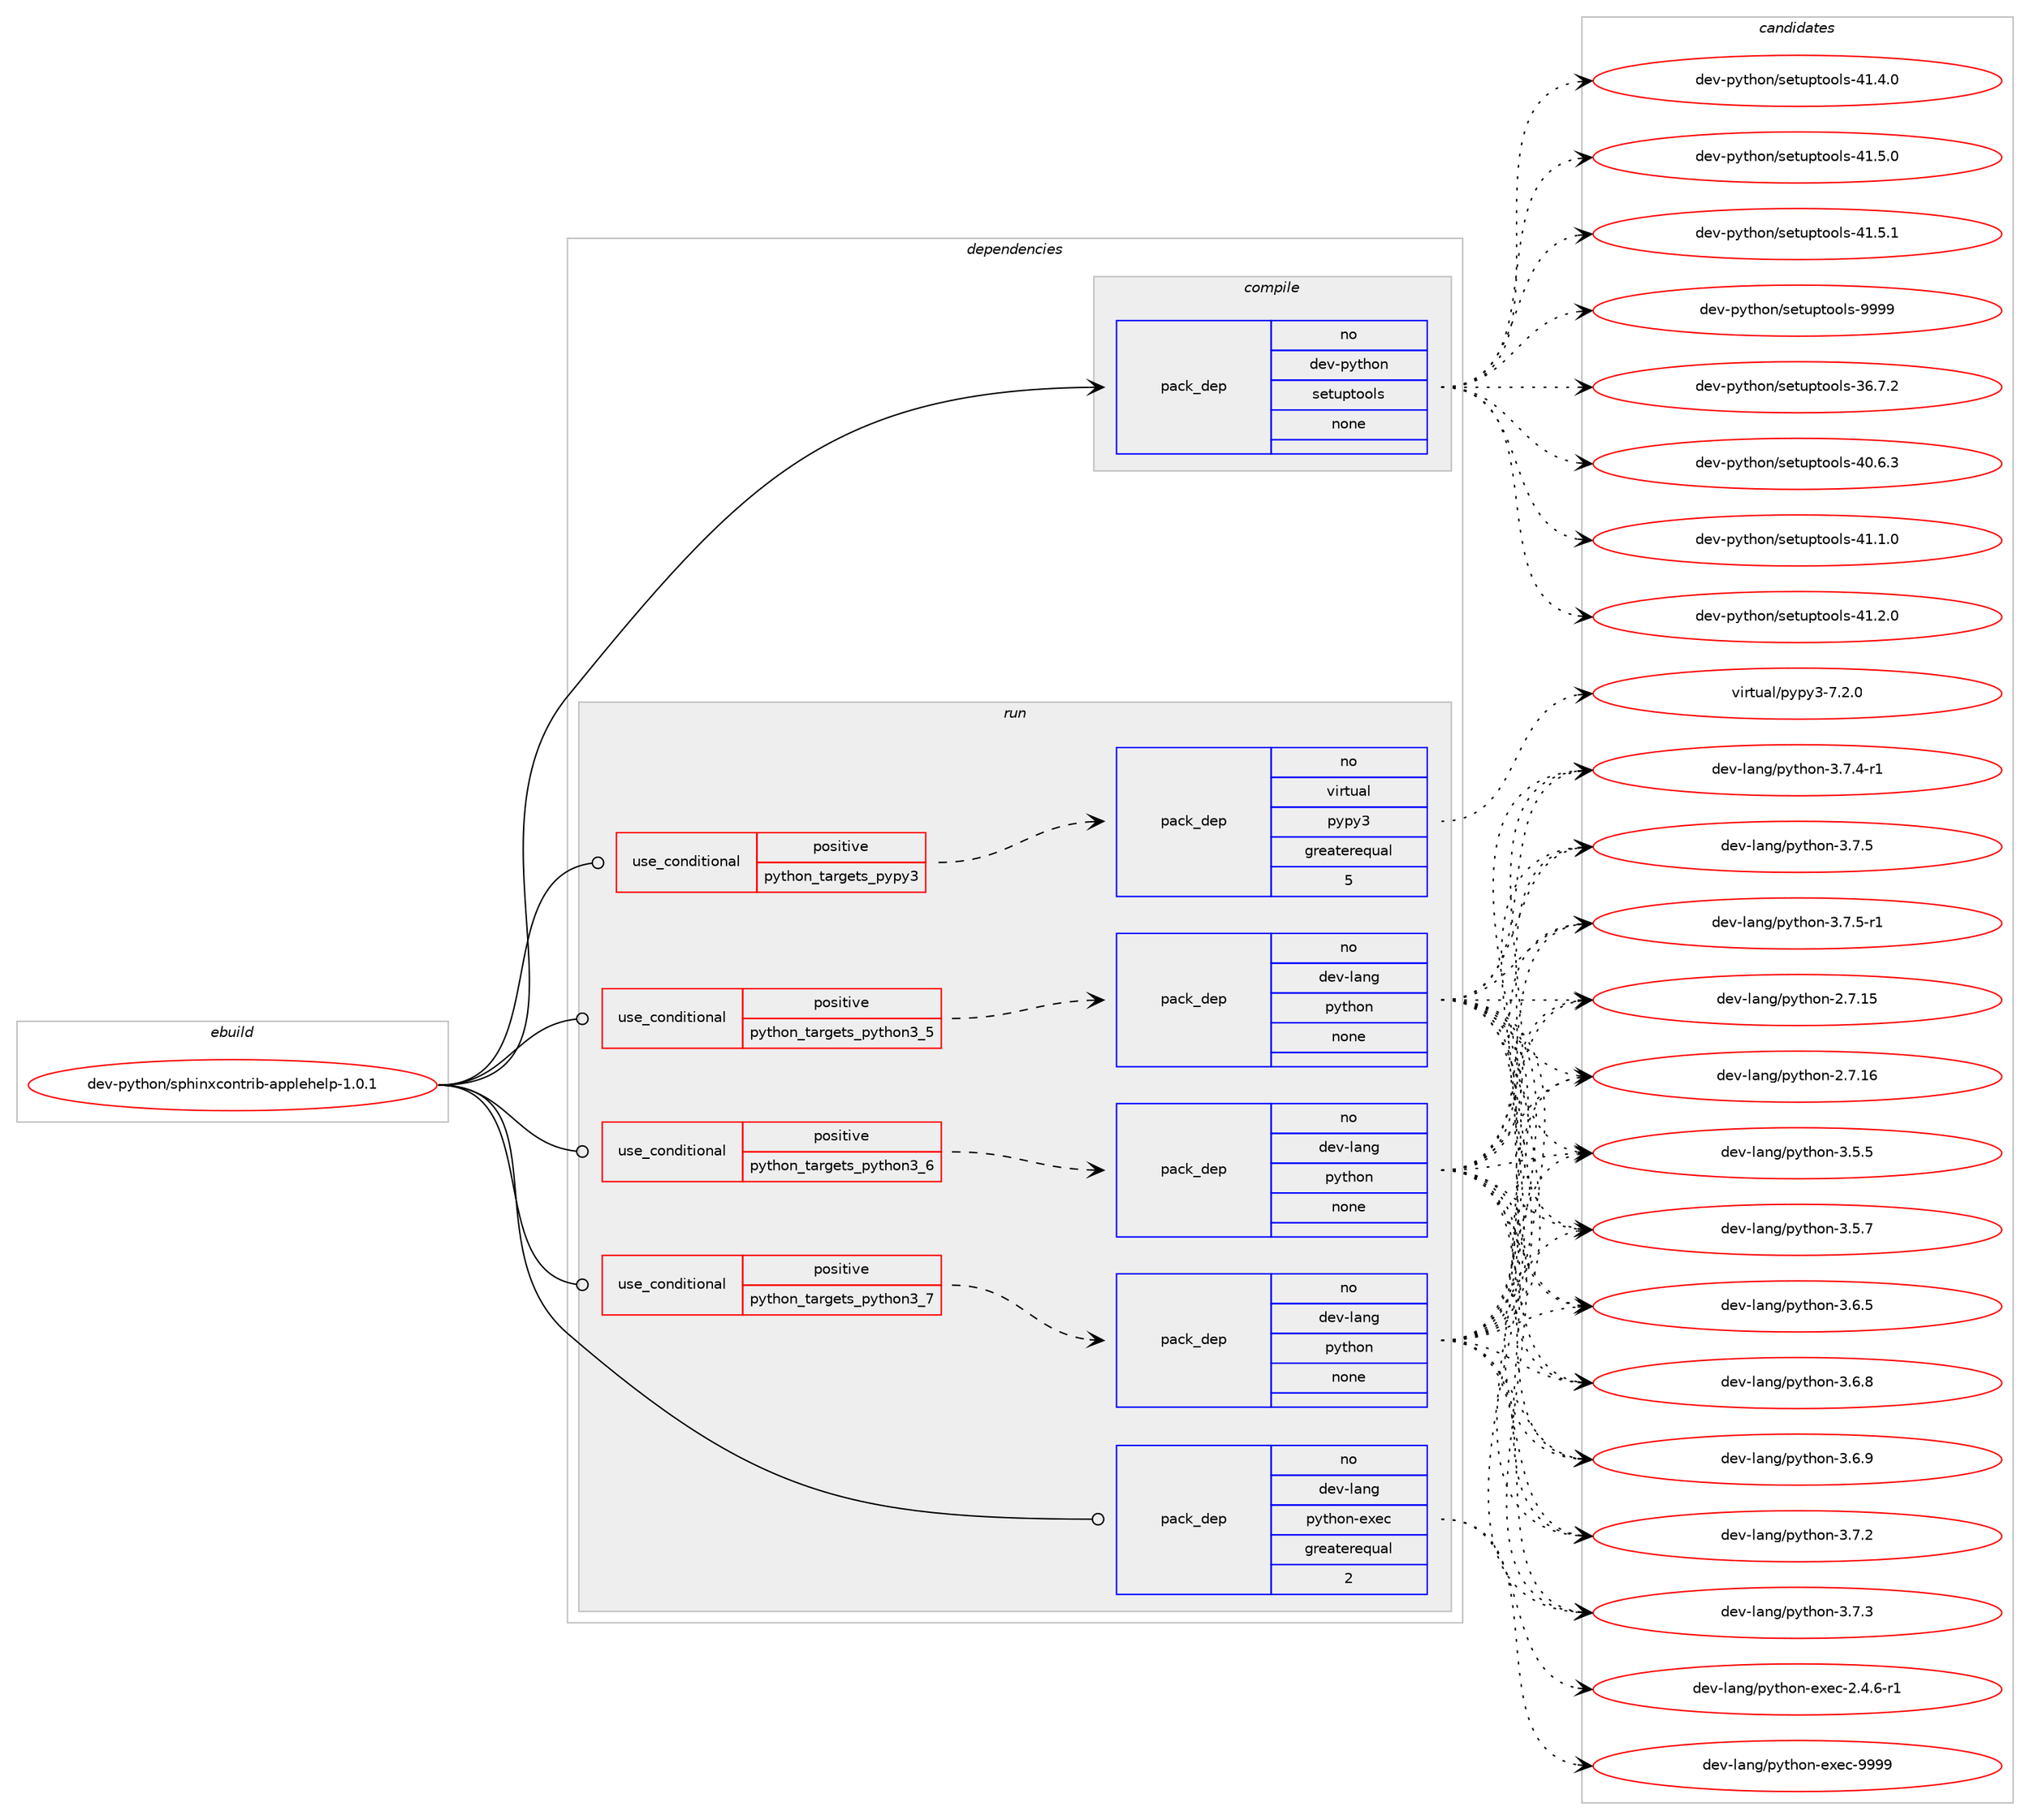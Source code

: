 digraph prolog {

# *************
# Graph options
# *************

newrank=true;
concentrate=true;
compound=true;
graph [rankdir=LR,fontname=Helvetica,fontsize=10,ranksep=1.5];#, ranksep=2.5, nodesep=0.2];
edge  [arrowhead=vee];
node  [fontname=Helvetica,fontsize=10];

# **********
# The ebuild
# **********

subgraph cluster_leftcol {
color=gray;
rank=same;
label=<<i>ebuild</i>>;
id [label="dev-python/sphinxcontrib-applehelp-1.0.1", color=red, width=4, href="../dev-python/sphinxcontrib-applehelp-1.0.1.svg"];
}

# ****************
# The dependencies
# ****************

subgraph cluster_midcol {
color=gray;
label=<<i>dependencies</i>>;
subgraph cluster_compile {
fillcolor="#eeeeee";
style=filled;
label=<<i>compile</i>>;
subgraph pack476670 {
dependency638256 [label=<<TABLE BORDER="0" CELLBORDER="1" CELLSPACING="0" CELLPADDING="4" WIDTH="220"><TR><TD ROWSPAN="6" CELLPADDING="30">pack_dep</TD></TR><TR><TD WIDTH="110">no</TD></TR><TR><TD>dev-python</TD></TR><TR><TD>setuptools</TD></TR><TR><TD>none</TD></TR><TR><TD></TD></TR></TABLE>>, shape=none, color=blue];
}
id:e -> dependency638256:w [weight=20,style="solid",arrowhead="vee"];
}
subgraph cluster_compileandrun {
fillcolor="#eeeeee";
style=filled;
label=<<i>compile and run</i>>;
}
subgraph cluster_run {
fillcolor="#eeeeee";
style=filled;
label=<<i>run</i>>;
subgraph cond149705 {
dependency638257 [label=<<TABLE BORDER="0" CELLBORDER="1" CELLSPACING="0" CELLPADDING="4"><TR><TD ROWSPAN="3" CELLPADDING="10">use_conditional</TD></TR><TR><TD>positive</TD></TR><TR><TD>python_targets_pypy3</TD></TR></TABLE>>, shape=none, color=red];
subgraph pack476671 {
dependency638258 [label=<<TABLE BORDER="0" CELLBORDER="1" CELLSPACING="0" CELLPADDING="4" WIDTH="220"><TR><TD ROWSPAN="6" CELLPADDING="30">pack_dep</TD></TR><TR><TD WIDTH="110">no</TD></TR><TR><TD>virtual</TD></TR><TR><TD>pypy3</TD></TR><TR><TD>greaterequal</TD></TR><TR><TD>5</TD></TR></TABLE>>, shape=none, color=blue];
}
dependency638257:e -> dependency638258:w [weight=20,style="dashed",arrowhead="vee"];
}
id:e -> dependency638257:w [weight=20,style="solid",arrowhead="odot"];
subgraph cond149706 {
dependency638259 [label=<<TABLE BORDER="0" CELLBORDER="1" CELLSPACING="0" CELLPADDING="4"><TR><TD ROWSPAN="3" CELLPADDING="10">use_conditional</TD></TR><TR><TD>positive</TD></TR><TR><TD>python_targets_python3_5</TD></TR></TABLE>>, shape=none, color=red];
subgraph pack476672 {
dependency638260 [label=<<TABLE BORDER="0" CELLBORDER="1" CELLSPACING="0" CELLPADDING="4" WIDTH="220"><TR><TD ROWSPAN="6" CELLPADDING="30">pack_dep</TD></TR><TR><TD WIDTH="110">no</TD></TR><TR><TD>dev-lang</TD></TR><TR><TD>python</TD></TR><TR><TD>none</TD></TR><TR><TD></TD></TR></TABLE>>, shape=none, color=blue];
}
dependency638259:e -> dependency638260:w [weight=20,style="dashed",arrowhead="vee"];
}
id:e -> dependency638259:w [weight=20,style="solid",arrowhead="odot"];
subgraph cond149707 {
dependency638261 [label=<<TABLE BORDER="0" CELLBORDER="1" CELLSPACING="0" CELLPADDING="4"><TR><TD ROWSPAN="3" CELLPADDING="10">use_conditional</TD></TR><TR><TD>positive</TD></TR><TR><TD>python_targets_python3_6</TD></TR></TABLE>>, shape=none, color=red];
subgraph pack476673 {
dependency638262 [label=<<TABLE BORDER="0" CELLBORDER="1" CELLSPACING="0" CELLPADDING="4" WIDTH="220"><TR><TD ROWSPAN="6" CELLPADDING="30">pack_dep</TD></TR><TR><TD WIDTH="110">no</TD></TR><TR><TD>dev-lang</TD></TR><TR><TD>python</TD></TR><TR><TD>none</TD></TR><TR><TD></TD></TR></TABLE>>, shape=none, color=blue];
}
dependency638261:e -> dependency638262:w [weight=20,style="dashed",arrowhead="vee"];
}
id:e -> dependency638261:w [weight=20,style="solid",arrowhead="odot"];
subgraph cond149708 {
dependency638263 [label=<<TABLE BORDER="0" CELLBORDER="1" CELLSPACING="0" CELLPADDING="4"><TR><TD ROWSPAN="3" CELLPADDING="10">use_conditional</TD></TR><TR><TD>positive</TD></TR><TR><TD>python_targets_python3_7</TD></TR></TABLE>>, shape=none, color=red];
subgraph pack476674 {
dependency638264 [label=<<TABLE BORDER="0" CELLBORDER="1" CELLSPACING="0" CELLPADDING="4" WIDTH="220"><TR><TD ROWSPAN="6" CELLPADDING="30">pack_dep</TD></TR><TR><TD WIDTH="110">no</TD></TR><TR><TD>dev-lang</TD></TR><TR><TD>python</TD></TR><TR><TD>none</TD></TR><TR><TD></TD></TR></TABLE>>, shape=none, color=blue];
}
dependency638263:e -> dependency638264:w [weight=20,style="dashed",arrowhead="vee"];
}
id:e -> dependency638263:w [weight=20,style="solid",arrowhead="odot"];
subgraph pack476675 {
dependency638265 [label=<<TABLE BORDER="0" CELLBORDER="1" CELLSPACING="0" CELLPADDING="4" WIDTH="220"><TR><TD ROWSPAN="6" CELLPADDING="30">pack_dep</TD></TR><TR><TD WIDTH="110">no</TD></TR><TR><TD>dev-lang</TD></TR><TR><TD>python-exec</TD></TR><TR><TD>greaterequal</TD></TR><TR><TD>2</TD></TR></TABLE>>, shape=none, color=blue];
}
id:e -> dependency638265:w [weight=20,style="solid",arrowhead="odot"];
}
}

# **************
# The candidates
# **************

subgraph cluster_choices {
rank=same;
color=gray;
label=<<i>candidates</i>>;

subgraph choice476670 {
color=black;
nodesep=1;
choice100101118451121211161041111104711510111611711211611111110811545515446554650 [label="dev-python/setuptools-36.7.2", color=red, width=4,href="../dev-python/setuptools-36.7.2.svg"];
choice100101118451121211161041111104711510111611711211611111110811545524846544651 [label="dev-python/setuptools-40.6.3", color=red, width=4,href="../dev-python/setuptools-40.6.3.svg"];
choice100101118451121211161041111104711510111611711211611111110811545524946494648 [label="dev-python/setuptools-41.1.0", color=red, width=4,href="../dev-python/setuptools-41.1.0.svg"];
choice100101118451121211161041111104711510111611711211611111110811545524946504648 [label="dev-python/setuptools-41.2.0", color=red, width=4,href="../dev-python/setuptools-41.2.0.svg"];
choice100101118451121211161041111104711510111611711211611111110811545524946524648 [label="dev-python/setuptools-41.4.0", color=red, width=4,href="../dev-python/setuptools-41.4.0.svg"];
choice100101118451121211161041111104711510111611711211611111110811545524946534648 [label="dev-python/setuptools-41.5.0", color=red, width=4,href="../dev-python/setuptools-41.5.0.svg"];
choice100101118451121211161041111104711510111611711211611111110811545524946534649 [label="dev-python/setuptools-41.5.1", color=red, width=4,href="../dev-python/setuptools-41.5.1.svg"];
choice10010111845112121116104111110471151011161171121161111111081154557575757 [label="dev-python/setuptools-9999", color=red, width=4,href="../dev-python/setuptools-9999.svg"];
dependency638256:e -> choice100101118451121211161041111104711510111611711211611111110811545515446554650:w [style=dotted,weight="100"];
dependency638256:e -> choice100101118451121211161041111104711510111611711211611111110811545524846544651:w [style=dotted,weight="100"];
dependency638256:e -> choice100101118451121211161041111104711510111611711211611111110811545524946494648:w [style=dotted,weight="100"];
dependency638256:e -> choice100101118451121211161041111104711510111611711211611111110811545524946504648:w [style=dotted,weight="100"];
dependency638256:e -> choice100101118451121211161041111104711510111611711211611111110811545524946524648:w [style=dotted,weight="100"];
dependency638256:e -> choice100101118451121211161041111104711510111611711211611111110811545524946534648:w [style=dotted,weight="100"];
dependency638256:e -> choice100101118451121211161041111104711510111611711211611111110811545524946534649:w [style=dotted,weight="100"];
dependency638256:e -> choice10010111845112121116104111110471151011161171121161111111081154557575757:w [style=dotted,weight="100"];
}
subgraph choice476671 {
color=black;
nodesep=1;
choice118105114116117971084711212111212151455546504648 [label="virtual/pypy3-7.2.0", color=red, width=4,href="../virtual/pypy3-7.2.0.svg"];
dependency638258:e -> choice118105114116117971084711212111212151455546504648:w [style=dotted,weight="100"];
}
subgraph choice476672 {
color=black;
nodesep=1;
choice10010111845108971101034711212111610411111045504655464953 [label="dev-lang/python-2.7.15", color=red, width=4,href="../dev-lang/python-2.7.15.svg"];
choice10010111845108971101034711212111610411111045504655464954 [label="dev-lang/python-2.7.16", color=red, width=4,href="../dev-lang/python-2.7.16.svg"];
choice100101118451089711010347112121116104111110455146534653 [label="dev-lang/python-3.5.5", color=red, width=4,href="../dev-lang/python-3.5.5.svg"];
choice100101118451089711010347112121116104111110455146534655 [label="dev-lang/python-3.5.7", color=red, width=4,href="../dev-lang/python-3.5.7.svg"];
choice100101118451089711010347112121116104111110455146544653 [label="dev-lang/python-3.6.5", color=red, width=4,href="../dev-lang/python-3.6.5.svg"];
choice100101118451089711010347112121116104111110455146544656 [label="dev-lang/python-3.6.8", color=red, width=4,href="../dev-lang/python-3.6.8.svg"];
choice100101118451089711010347112121116104111110455146544657 [label="dev-lang/python-3.6.9", color=red, width=4,href="../dev-lang/python-3.6.9.svg"];
choice100101118451089711010347112121116104111110455146554650 [label="dev-lang/python-3.7.2", color=red, width=4,href="../dev-lang/python-3.7.2.svg"];
choice100101118451089711010347112121116104111110455146554651 [label="dev-lang/python-3.7.3", color=red, width=4,href="../dev-lang/python-3.7.3.svg"];
choice1001011184510897110103471121211161041111104551465546524511449 [label="dev-lang/python-3.7.4-r1", color=red, width=4,href="../dev-lang/python-3.7.4-r1.svg"];
choice100101118451089711010347112121116104111110455146554653 [label="dev-lang/python-3.7.5", color=red, width=4,href="../dev-lang/python-3.7.5.svg"];
choice1001011184510897110103471121211161041111104551465546534511449 [label="dev-lang/python-3.7.5-r1", color=red, width=4,href="../dev-lang/python-3.7.5-r1.svg"];
dependency638260:e -> choice10010111845108971101034711212111610411111045504655464953:w [style=dotted,weight="100"];
dependency638260:e -> choice10010111845108971101034711212111610411111045504655464954:w [style=dotted,weight="100"];
dependency638260:e -> choice100101118451089711010347112121116104111110455146534653:w [style=dotted,weight="100"];
dependency638260:e -> choice100101118451089711010347112121116104111110455146534655:w [style=dotted,weight="100"];
dependency638260:e -> choice100101118451089711010347112121116104111110455146544653:w [style=dotted,weight="100"];
dependency638260:e -> choice100101118451089711010347112121116104111110455146544656:w [style=dotted,weight="100"];
dependency638260:e -> choice100101118451089711010347112121116104111110455146544657:w [style=dotted,weight="100"];
dependency638260:e -> choice100101118451089711010347112121116104111110455146554650:w [style=dotted,weight="100"];
dependency638260:e -> choice100101118451089711010347112121116104111110455146554651:w [style=dotted,weight="100"];
dependency638260:e -> choice1001011184510897110103471121211161041111104551465546524511449:w [style=dotted,weight="100"];
dependency638260:e -> choice100101118451089711010347112121116104111110455146554653:w [style=dotted,weight="100"];
dependency638260:e -> choice1001011184510897110103471121211161041111104551465546534511449:w [style=dotted,weight="100"];
}
subgraph choice476673 {
color=black;
nodesep=1;
choice10010111845108971101034711212111610411111045504655464953 [label="dev-lang/python-2.7.15", color=red, width=4,href="../dev-lang/python-2.7.15.svg"];
choice10010111845108971101034711212111610411111045504655464954 [label="dev-lang/python-2.7.16", color=red, width=4,href="../dev-lang/python-2.7.16.svg"];
choice100101118451089711010347112121116104111110455146534653 [label="dev-lang/python-3.5.5", color=red, width=4,href="../dev-lang/python-3.5.5.svg"];
choice100101118451089711010347112121116104111110455146534655 [label="dev-lang/python-3.5.7", color=red, width=4,href="../dev-lang/python-3.5.7.svg"];
choice100101118451089711010347112121116104111110455146544653 [label="dev-lang/python-3.6.5", color=red, width=4,href="../dev-lang/python-3.6.5.svg"];
choice100101118451089711010347112121116104111110455146544656 [label="dev-lang/python-3.6.8", color=red, width=4,href="../dev-lang/python-3.6.8.svg"];
choice100101118451089711010347112121116104111110455146544657 [label="dev-lang/python-3.6.9", color=red, width=4,href="../dev-lang/python-3.6.9.svg"];
choice100101118451089711010347112121116104111110455146554650 [label="dev-lang/python-3.7.2", color=red, width=4,href="../dev-lang/python-3.7.2.svg"];
choice100101118451089711010347112121116104111110455146554651 [label="dev-lang/python-3.7.3", color=red, width=4,href="../dev-lang/python-3.7.3.svg"];
choice1001011184510897110103471121211161041111104551465546524511449 [label="dev-lang/python-3.7.4-r1", color=red, width=4,href="../dev-lang/python-3.7.4-r1.svg"];
choice100101118451089711010347112121116104111110455146554653 [label="dev-lang/python-3.7.5", color=red, width=4,href="../dev-lang/python-3.7.5.svg"];
choice1001011184510897110103471121211161041111104551465546534511449 [label="dev-lang/python-3.7.5-r1", color=red, width=4,href="../dev-lang/python-3.7.5-r1.svg"];
dependency638262:e -> choice10010111845108971101034711212111610411111045504655464953:w [style=dotted,weight="100"];
dependency638262:e -> choice10010111845108971101034711212111610411111045504655464954:w [style=dotted,weight="100"];
dependency638262:e -> choice100101118451089711010347112121116104111110455146534653:w [style=dotted,weight="100"];
dependency638262:e -> choice100101118451089711010347112121116104111110455146534655:w [style=dotted,weight="100"];
dependency638262:e -> choice100101118451089711010347112121116104111110455146544653:w [style=dotted,weight="100"];
dependency638262:e -> choice100101118451089711010347112121116104111110455146544656:w [style=dotted,weight="100"];
dependency638262:e -> choice100101118451089711010347112121116104111110455146544657:w [style=dotted,weight="100"];
dependency638262:e -> choice100101118451089711010347112121116104111110455146554650:w [style=dotted,weight="100"];
dependency638262:e -> choice100101118451089711010347112121116104111110455146554651:w [style=dotted,weight="100"];
dependency638262:e -> choice1001011184510897110103471121211161041111104551465546524511449:w [style=dotted,weight="100"];
dependency638262:e -> choice100101118451089711010347112121116104111110455146554653:w [style=dotted,weight="100"];
dependency638262:e -> choice1001011184510897110103471121211161041111104551465546534511449:w [style=dotted,weight="100"];
}
subgraph choice476674 {
color=black;
nodesep=1;
choice10010111845108971101034711212111610411111045504655464953 [label="dev-lang/python-2.7.15", color=red, width=4,href="../dev-lang/python-2.7.15.svg"];
choice10010111845108971101034711212111610411111045504655464954 [label="dev-lang/python-2.7.16", color=red, width=4,href="../dev-lang/python-2.7.16.svg"];
choice100101118451089711010347112121116104111110455146534653 [label="dev-lang/python-3.5.5", color=red, width=4,href="../dev-lang/python-3.5.5.svg"];
choice100101118451089711010347112121116104111110455146534655 [label="dev-lang/python-3.5.7", color=red, width=4,href="../dev-lang/python-3.5.7.svg"];
choice100101118451089711010347112121116104111110455146544653 [label="dev-lang/python-3.6.5", color=red, width=4,href="../dev-lang/python-3.6.5.svg"];
choice100101118451089711010347112121116104111110455146544656 [label="dev-lang/python-3.6.8", color=red, width=4,href="../dev-lang/python-3.6.8.svg"];
choice100101118451089711010347112121116104111110455146544657 [label="dev-lang/python-3.6.9", color=red, width=4,href="../dev-lang/python-3.6.9.svg"];
choice100101118451089711010347112121116104111110455146554650 [label="dev-lang/python-3.7.2", color=red, width=4,href="../dev-lang/python-3.7.2.svg"];
choice100101118451089711010347112121116104111110455146554651 [label="dev-lang/python-3.7.3", color=red, width=4,href="../dev-lang/python-3.7.3.svg"];
choice1001011184510897110103471121211161041111104551465546524511449 [label="dev-lang/python-3.7.4-r1", color=red, width=4,href="../dev-lang/python-3.7.4-r1.svg"];
choice100101118451089711010347112121116104111110455146554653 [label="dev-lang/python-3.7.5", color=red, width=4,href="../dev-lang/python-3.7.5.svg"];
choice1001011184510897110103471121211161041111104551465546534511449 [label="dev-lang/python-3.7.5-r1", color=red, width=4,href="../dev-lang/python-3.7.5-r1.svg"];
dependency638264:e -> choice10010111845108971101034711212111610411111045504655464953:w [style=dotted,weight="100"];
dependency638264:e -> choice10010111845108971101034711212111610411111045504655464954:w [style=dotted,weight="100"];
dependency638264:e -> choice100101118451089711010347112121116104111110455146534653:w [style=dotted,weight="100"];
dependency638264:e -> choice100101118451089711010347112121116104111110455146534655:w [style=dotted,weight="100"];
dependency638264:e -> choice100101118451089711010347112121116104111110455146544653:w [style=dotted,weight="100"];
dependency638264:e -> choice100101118451089711010347112121116104111110455146544656:w [style=dotted,weight="100"];
dependency638264:e -> choice100101118451089711010347112121116104111110455146544657:w [style=dotted,weight="100"];
dependency638264:e -> choice100101118451089711010347112121116104111110455146554650:w [style=dotted,weight="100"];
dependency638264:e -> choice100101118451089711010347112121116104111110455146554651:w [style=dotted,weight="100"];
dependency638264:e -> choice1001011184510897110103471121211161041111104551465546524511449:w [style=dotted,weight="100"];
dependency638264:e -> choice100101118451089711010347112121116104111110455146554653:w [style=dotted,weight="100"];
dependency638264:e -> choice1001011184510897110103471121211161041111104551465546534511449:w [style=dotted,weight="100"];
}
subgraph choice476675 {
color=black;
nodesep=1;
choice10010111845108971101034711212111610411111045101120101994550465246544511449 [label="dev-lang/python-exec-2.4.6-r1", color=red, width=4,href="../dev-lang/python-exec-2.4.6-r1.svg"];
choice10010111845108971101034711212111610411111045101120101994557575757 [label="dev-lang/python-exec-9999", color=red, width=4,href="../dev-lang/python-exec-9999.svg"];
dependency638265:e -> choice10010111845108971101034711212111610411111045101120101994550465246544511449:w [style=dotted,weight="100"];
dependency638265:e -> choice10010111845108971101034711212111610411111045101120101994557575757:w [style=dotted,weight="100"];
}
}

}
